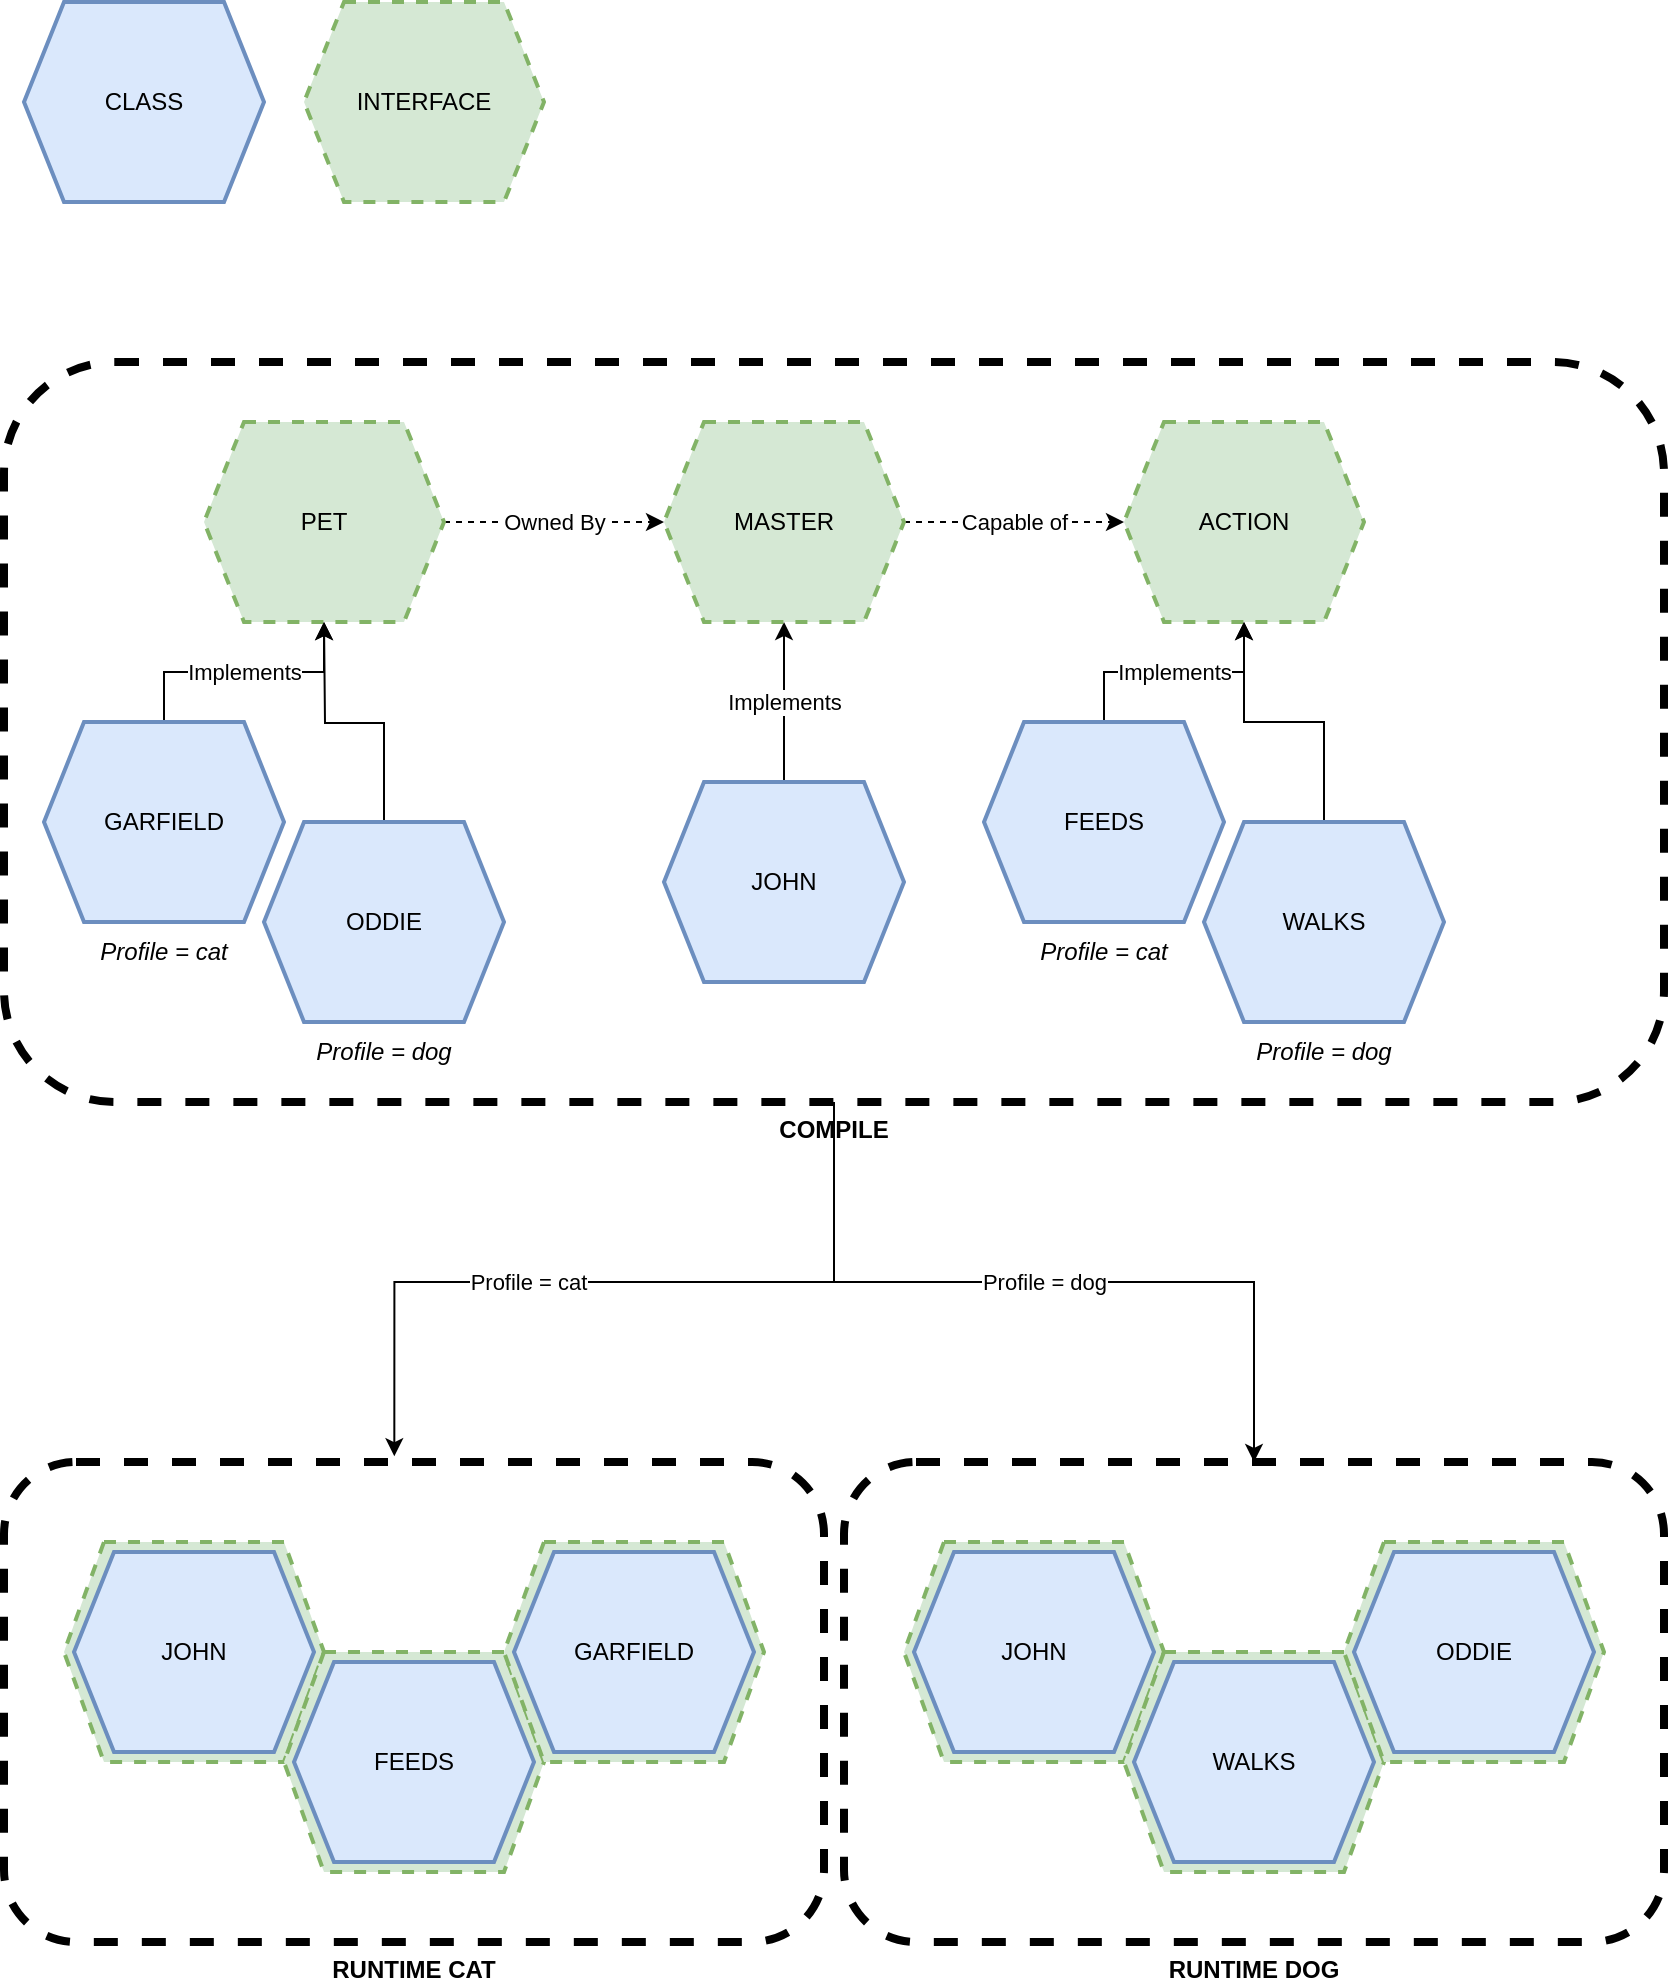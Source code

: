 <mxfile version="17.2.4" type="device"><diagram id="goRq9AMlXHC9lA9TdiPi" name="Page-1"><mxGraphModel dx="1422" dy="715" grid="1" gridSize="10" guides="1" tooltips="1" connect="1" arrows="1" fold="1" page="1" pageScale="1" pageWidth="850" pageHeight="1100" math="0" shadow="0"><root><mxCell id="0"/><mxCell id="1" parent="0"/><mxCell id="rwxlQsuDH1cn38vWIX37-38" value="RUNTIME DOG" style="rounded=1;whiteSpace=wrap;html=1;dashed=1;strokeWidth=4;fillColor=none;verticalAlign=top;labelPosition=center;verticalLabelPosition=bottom;align=center;fontStyle=1" vertex="1" parent="1"><mxGeometry x="430" y="740" width="410" height="240" as="geometry"/></mxCell><mxCell id="rwxlQsuDH1cn38vWIX37-21" value="RUNTIME CAT" style="rounded=1;whiteSpace=wrap;html=1;dashed=1;strokeWidth=4;fillColor=none;verticalAlign=top;labelPosition=center;verticalLabelPosition=bottom;align=center;fontStyle=1" vertex="1" parent="1"><mxGeometry x="10" y="740" width="410" height="240" as="geometry"/></mxCell><mxCell id="rwxlQsuDH1cn38vWIX37-39" style="edgeStyle=orthogonalEdgeStyle;rounded=0;orthogonalLoop=1;jettySize=auto;html=1;entryX=0.476;entryY=-0.012;entryDx=0;entryDy=0;entryPerimeter=0;" edge="1" parent="1" source="rwxlQsuDH1cn38vWIX37-1" target="rwxlQsuDH1cn38vWIX37-21"><mxGeometry relative="1" as="geometry"/></mxCell><mxCell id="rwxlQsuDH1cn38vWIX37-40" value="Profile = cat" style="edgeLabel;html=1;align=center;verticalAlign=middle;resizable=0;points=[];" vertex="1" connectable="0" parent="rwxlQsuDH1cn38vWIX37-39"><mxGeometry x="0.224" relative="1" as="geometry"><mxPoint as="offset"/></mxGeometry></mxCell><mxCell id="rwxlQsuDH1cn38vWIX37-41" value="Profile = dog" style="edgeStyle=orthogonalEdgeStyle;rounded=0;orthogonalLoop=1;jettySize=auto;html=1;exitX=0.5;exitY=1;exitDx=0;exitDy=0;" edge="1" parent="1" source="rwxlQsuDH1cn38vWIX37-1" target="rwxlQsuDH1cn38vWIX37-38"><mxGeometry relative="1" as="geometry"/></mxCell><mxCell id="rwxlQsuDH1cn38vWIX37-1" value="COMPILE" style="rounded=1;whiteSpace=wrap;html=1;dashed=1;strokeWidth=4;fillColor=none;verticalAlign=top;labelPosition=center;verticalLabelPosition=bottom;align=center;fontStyle=1" vertex="1" parent="1"><mxGeometry x="10" y="190" width="830" height="370" as="geometry"/></mxCell><mxCell id="rwxlQsuDH1cn38vWIX37-2" value="CLASS" style="shape=hexagon;perimeter=hexagonPerimeter2;whiteSpace=wrap;html=1;fixedSize=1;fillColor=#dae8fc;strokeColor=#6c8ebf;strokeWidth=2;" vertex="1" parent="1"><mxGeometry x="20" y="10" width="120" height="100" as="geometry"/></mxCell><mxCell id="rwxlQsuDH1cn38vWIX37-3" value="INTERFACE" style="shape=hexagon;perimeter=hexagonPerimeter2;whiteSpace=wrap;html=1;fixedSize=1;fillColor=#d5e8d4;strokeColor=#82b366;strokeWidth=2;dashed=1;" vertex="1" parent="1"><mxGeometry x="160" y="10" width="120" height="100" as="geometry"/></mxCell><mxCell id="rwxlQsuDH1cn38vWIX37-4" value="Implements" style="edgeStyle=orthogonalEdgeStyle;rounded=0;orthogonalLoop=1;jettySize=auto;html=1;exitX=0.5;exitY=0;exitDx=0;exitDy=0;entryX=0.5;entryY=1;entryDx=0;entryDy=0;" edge="1" parent="1" source="rwxlQsuDH1cn38vWIX37-5" target="rwxlQsuDH1cn38vWIX37-7"><mxGeometry relative="1" as="geometry"/></mxCell><mxCell id="rwxlQsuDH1cn38vWIX37-5" value="GARFIELD" style="shape=hexagon;perimeter=hexagonPerimeter2;whiteSpace=wrap;html=1;fixedSize=1;fillColor=#dae8fc;strokeColor=#6c8ebf;strokeWidth=2;" vertex="1" parent="1"><mxGeometry x="30" y="370" width="120" height="100" as="geometry"/></mxCell><mxCell id="rwxlQsuDH1cn38vWIX37-6" value="Owned By" style="edgeStyle=orthogonalEdgeStyle;rounded=0;orthogonalLoop=1;jettySize=auto;html=1;exitX=1;exitY=0.5;exitDx=0;exitDy=0;entryX=0;entryY=0.5;entryDx=0;entryDy=0;dashed=1;" edge="1" parent="1" source="rwxlQsuDH1cn38vWIX37-7" target="rwxlQsuDH1cn38vWIX37-11"><mxGeometry relative="1" as="geometry"/></mxCell><mxCell id="rwxlQsuDH1cn38vWIX37-7" value="PET" style="shape=hexagon;perimeter=hexagonPerimeter2;whiteSpace=wrap;html=1;fixedSize=1;fillColor=#d5e8d4;strokeColor=#82b366;strokeWidth=2;dashed=1;" vertex="1" parent="1"><mxGeometry x="110" y="220" width="120" height="100" as="geometry"/></mxCell><mxCell id="rwxlQsuDH1cn38vWIX37-8" value="Implements" style="edgeStyle=orthogonalEdgeStyle;rounded=0;orthogonalLoop=1;jettySize=auto;html=1;exitX=0.5;exitY=0;exitDx=0;exitDy=0;entryX=0.5;entryY=1;entryDx=0;entryDy=0;" edge="1" parent="1" source="rwxlQsuDH1cn38vWIX37-9" target="rwxlQsuDH1cn38vWIX37-11"><mxGeometry relative="1" as="geometry"/></mxCell><mxCell id="rwxlQsuDH1cn38vWIX37-9" value="JOHN" style="shape=hexagon;perimeter=hexagonPerimeter2;whiteSpace=wrap;html=1;fixedSize=1;fillColor=#dae8fc;strokeColor=#6c8ebf;strokeWidth=2;" vertex="1" parent="1"><mxGeometry x="340" y="400" width="120" height="100" as="geometry"/></mxCell><mxCell id="rwxlQsuDH1cn38vWIX37-10" value="Capable of" style="edgeStyle=orthogonalEdgeStyle;rounded=0;orthogonalLoop=1;jettySize=auto;html=1;exitX=1;exitY=0.5;exitDx=0;exitDy=0;entryX=0;entryY=0.5;entryDx=0;entryDy=0;dashed=1;" edge="1" parent="1" source="rwxlQsuDH1cn38vWIX37-11" target="rwxlQsuDH1cn38vWIX37-14"><mxGeometry relative="1" as="geometry"/></mxCell><mxCell id="rwxlQsuDH1cn38vWIX37-11" value="MASTER" style="shape=hexagon;perimeter=hexagonPerimeter2;whiteSpace=wrap;html=1;fixedSize=1;fillColor=#d5e8d4;strokeColor=#82b366;strokeWidth=2;dashed=1;" vertex="1" parent="1"><mxGeometry x="340" y="220" width="120" height="100" as="geometry"/></mxCell><mxCell id="rwxlQsuDH1cn38vWIX37-12" value="Implements" style="edgeStyle=orthogonalEdgeStyle;rounded=0;orthogonalLoop=1;jettySize=auto;html=1;exitX=0.5;exitY=0;exitDx=0;exitDy=0;entryX=0.5;entryY=1;entryDx=0;entryDy=0;" edge="1" parent="1" source="rwxlQsuDH1cn38vWIX37-13" target="rwxlQsuDH1cn38vWIX37-14"><mxGeometry relative="1" as="geometry"/></mxCell><mxCell id="rwxlQsuDH1cn38vWIX37-13" value="FEEDS" style="shape=hexagon;perimeter=hexagonPerimeter2;whiteSpace=wrap;html=1;fixedSize=1;fillColor=#dae8fc;strokeColor=#6c8ebf;strokeWidth=2;" vertex="1" parent="1"><mxGeometry x="500" y="370" width="120" height="100" as="geometry"/></mxCell><mxCell id="rwxlQsuDH1cn38vWIX37-14" value="ACTION" style="shape=hexagon;perimeter=hexagonPerimeter2;whiteSpace=wrap;html=1;fixedSize=1;fillColor=#d5e8d4;strokeColor=#82b366;strokeWidth=2;dashed=1;" vertex="1" parent="1"><mxGeometry x="570" y="220" width="120" height="100" as="geometry"/></mxCell><mxCell id="rwxlQsuDH1cn38vWIX37-15" value="" style="shape=hexagon;perimeter=hexagonPerimeter2;whiteSpace=wrap;html=1;fixedSize=1;fillColor=#d5e8d4;strokeColor=#82b366;strokeWidth=2;dashed=1;" vertex="1" parent="1"><mxGeometry x="40" y="780" width="130" height="110" as="geometry"/></mxCell><mxCell id="rwxlQsuDH1cn38vWIX37-16" value="JOHN" style="shape=hexagon;perimeter=hexagonPerimeter2;whiteSpace=wrap;html=1;fixedSize=1;fillColor=#dae8fc;strokeColor=#6c8ebf;strokeWidth=2;" vertex="1" parent="1"><mxGeometry x="45" y="785" width="120" height="100" as="geometry"/></mxCell><mxCell id="rwxlQsuDH1cn38vWIX37-17" value="" style="shape=hexagon;perimeter=hexagonPerimeter2;whiteSpace=wrap;html=1;fixedSize=1;fillColor=#d5e8d4;strokeColor=#82b366;strokeWidth=2;dashed=1;" vertex="1" parent="1"><mxGeometry x="150" y="835" width="130" height="110" as="geometry"/></mxCell><mxCell id="rwxlQsuDH1cn38vWIX37-18" value="FEEDS" style="shape=hexagon;perimeter=hexagonPerimeter2;whiteSpace=wrap;html=1;fixedSize=1;fillColor=#dae8fc;strokeColor=#6c8ebf;strokeWidth=2;" vertex="1" parent="1"><mxGeometry x="155" y="840" width="120" height="100" as="geometry"/></mxCell><mxCell id="rwxlQsuDH1cn38vWIX37-19" value="" style="shape=hexagon;perimeter=hexagonPerimeter2;whiteSpace=wrap;html=1;fixedSize=1;fillColor=#d5e8d4;strokeColor=#82b366;strokeWidth=2;dashed=1;" vertex="1" parent="1"><mxGeometry x="260" y="780" width="130" height="110" as="geometry"/></mxCell><mxCell id="rwxlQsuDH1cn38vWIX37-20" value="GARFIELD" style="shape=hexagon;perimeter=hexagonPerimeter2;whiteSpace=wrap;html=1;fixedSize=1;fillColor=#dae8fc;strokeColor=#6c8ebf;strokeWidth=2;" vertex="1" parent="1"><mxGeometry x="265" y="785" width="120" height="100" as="geometry"/></mxCell><mxCell id="rwxlQsuDH1cn38vWIX37-23" style="edgeStyle=orthogonalEdgeStyle;rounded=0;orthogonalLoop=1;jettySize=auto;html=1;exitX=0.5;exitY=0;exitDx=0;exitDy=0;" edge="1" parent="1" source="rwxlQsuDH1cn38vWIX37-22"><mxGeometry relative="1" as="geometry"><mxPoint x="170" y="320" as="targetPoint"/></mxGeometry></mxCell><mxCell id="rwxlQsuDH1cn38vWIX37-22" value="ODDIE" style="shape=hexagon;perimeter=hexagonPerimeter2;whiteSpace=wrap;html=1;fixedSize=1;fillColor=#dae8fc;strokeColor=#6c8ebf;strokeWidth=2;" vertex="1" parent="1"><mxGeometry x="140" y="420" width="120" height="100" as="geometry"/></mxCell><mxCell id="rwxlQsuDH1cn38vWIX37-27" style="edgeStyle=orthogonalEdgeStyle;rounded=0;orthogonalLoop=1;jettySize=auto;html=1;exitX=0.5;exitY=0;exitDx=0;exitDy=0;entryX=0.5;entryY=1;entryDx=0;entryDy=0;" edge="1" parent="1" source="rwxlQsuDH1cn38vWIX37-25" target="rwxlQsuDH1cn38vWIX37-14"><mxGeometry relative="1" as="geometry"/></mxCell><mxCell id="rwxlQsuDH1cn38vWIX37-25" value="WALKS" style="shape=hexagon;perimeter=hexagonPerimeter2;whiteSpace=wrap;html=1;fixedSize=1;fillColor=#dae8fc;strokeColor=#6c8ebf;strokeWidth=2;" vertex="1" parent="1"><mxGeometry x="610" y="420" width="120" height="100" as="geometry"/></mxCell><mxCell id="rwxlQsuDH1cn38vWIX37-28" value="&lt;i&gt;Profile = cat&lt;/i&gt;" style="text;html=1;strokeColor=none;fillColor=none;align=center;verticalAlign=middle;whiteSpace=wrap;rounded=0;" vertex="1" parent="1"><mxGeometry x="45" y="470" width="90" height="30" as="geometry"/></mxCell><mxCell id="rwxlQsuDH1cn38vWIX37-29" value="&lt;i&gt;Profile = dog&lt;/i&gt;" style="text;html=1;strokeColor=none;fillColor=none;align=center;verticalAlign=middle;whiteSpace=wrap;rounded=0;" vertex="1" parent="1"><mxGeometry x="155" y="520" width="90" height="30" as="geometry"/></mxCell><mxCell id="rwxlQsuDH1cn38vWIX37-30" value="&lt;i&gt;Profile = dog&lt;/i&gt;" style="text;html=1;strokeColor=none;fillColor=none;align=center;verticalAlign=middle;whiteSpace=wrap;rounded=0;" vertex="1" parent="1"><mxGeometry x="625" y="520" width="90" height="30" as="geometry"/></mxCell><mxCell id="rwxlQsuDH1cn38vWIX37-31" value="&lt;i&gt;Profile = cat&lt;/i&gt;" style="text;html=1;strokeColor=none;fillColor=none;align=center;verticalAlign=middle;whiteSpace=wrap;rounded=0;" vertex="1" parent="1"><mxGeometry x="515" y="470" width="90" height="30" as="geometry"/></mxCell><mxCell id="rwxlQsuDH1cn38vWIX37-32" value="" style="shape=hexagon;perimeter=hexagonPerimeter2;whiteSpace=wrap;html=1;fixedSize=1;fillColor=#d5e8d4;strokeColor=#82b366;strokeWidth=2;dashed=1;" vertex="1" parent="1"><mxGeometry x="460" y="780" width="130" height="110" as="geometry"/></mxCell><mxCell id="rwxlQsuDH1cn38vWIX37-33" value="JOHN" style="shape=hexagon;perimeter=hexagonPerimeter2;whiteSpace=wrap;html=1;fixedSize=1;fillColor=#dae8fc;strokeColor=#6c8ebf;strokeWidth=2;" vertex="1" parent="1"><mxGeometry x="465" y="785" width="120" height="100" as="geometry"/></mxCell><mxCell id="rwxlQsuDH1cn38vWIX37-34" value="" style="shape=hexagon;perimeter=hexagonPerimeter2;whiteSpace=wrap;html=1;fixedSize=1;fillColor=#d5e8d4;strokeColor=#82b366;strokeWidth=2;dashed=1;" vertex="1" parent="1"><mxGeometry x="570" y="835" width="130" height="110" as="geometry"/></mxCell><mxCell id="rwxlQsuDH1cn38vWIX37-35" value="WALKS" style="shape=hexagon;perimeter=hexagonPerimeter2;whiteSpace=wrap;html=1;fixedSize=1;fillColor=#dae8fc;strokeColor=#6c8ebf;strokeWidth=2;" vertex="1" parent="1"><mxGeometry x="575" y="840" width="120" height="100" as="geometry"/></mxCell><mxCell id="rwxlQsuDH1cn38vWIX37-36" value="" style="shape=hexagon;perimeter=hexagonPerimeter2;whiteSpace=wrap;html=1;fixedSize=1;fillColor=#d5e8d4;strokeColor=#82b366;strokeWidth=2;dashed=1;" vertex="1" parent="1"><mxGeometry x="680" y="780" width="130" height="110" as="geometry"/></mxCell><mxCell id="rwxlQsuDH1cn38vWIX37-37" value="ODDIE" style="shape=hexagon;perimeter=hexagonPerimeter2;whiteSpace=wrap;html=1;fixedSize=1;fillColor=#dae8fc;strokeColor=#6c8ebf;strokeWidth=2;" vertex="1" parent="1"><mxGeometry x="685" y="785" width="120" height="100" as="geometry"/></mxCell></root></mxGraphModel></diagram></mxfile>